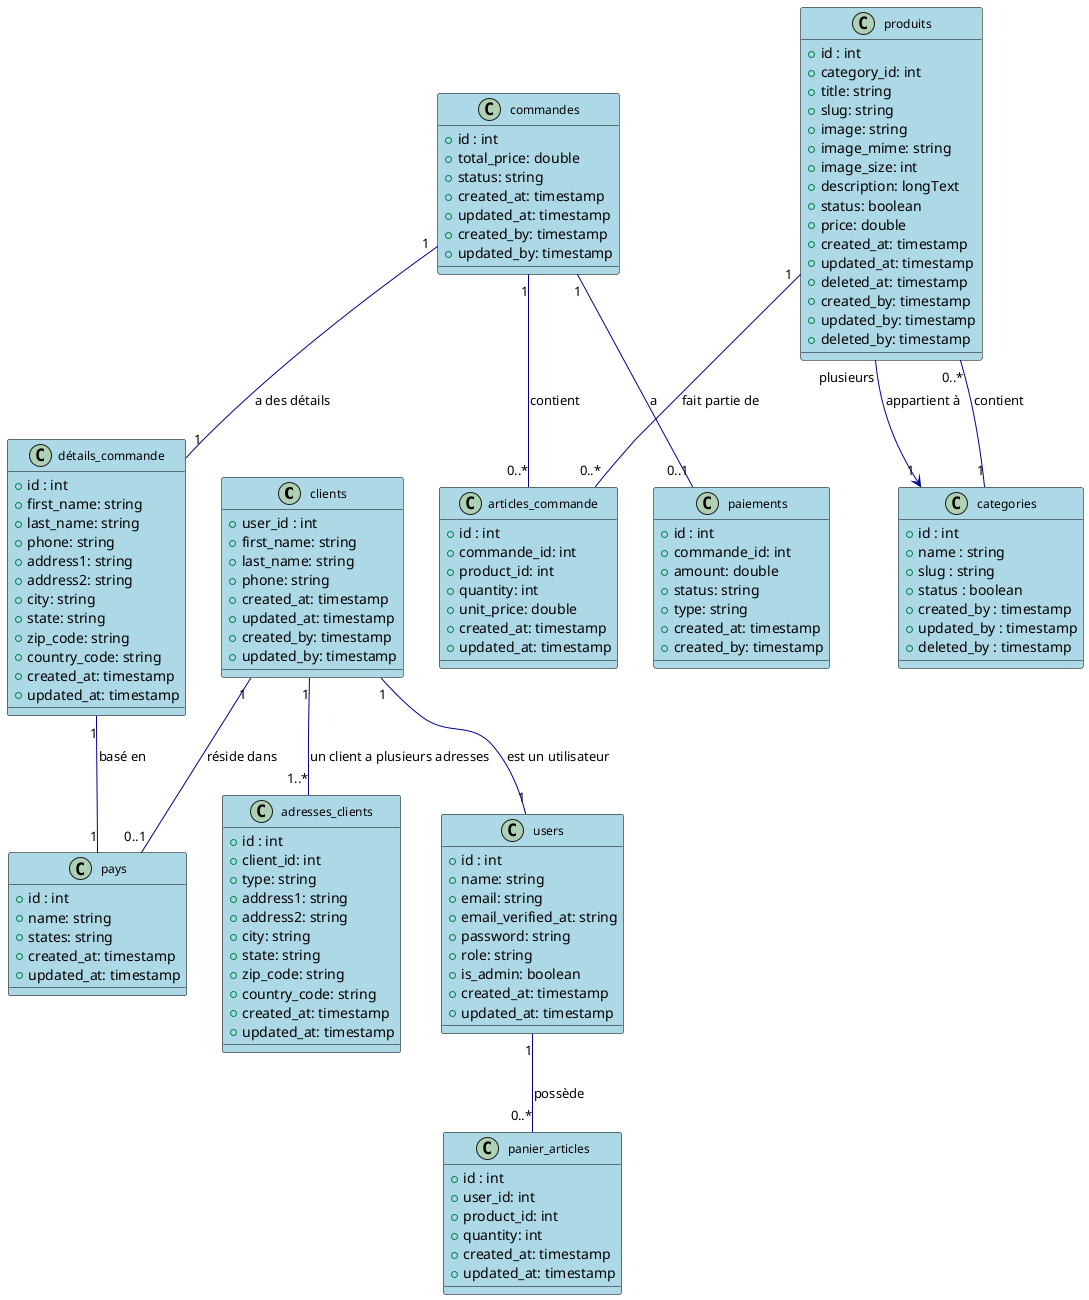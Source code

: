@startuml

skinparam class {
    BackgroundColor LightBlue
    ArrowColor DarkBlue
    BorderColor Black
    FontSize 12
}

class clients {
    +user_id : int
    +first_name: string
    +last_name: string
    +phone: string
    +created_at: timestamp
    +updated_at: timestamp
    +created_by: timestamp
    +updated_by: timestamp
}

clients "1" -- "1" users : est un utilisateur

class adresses_clients {
    +id : int
    +client_id: int
    +type: string
    +address1: string
    +address2: string
    +city: string
    +state: string
    +zip_code: string
    +country_code: string
    +created_at: timestamp
    +updated_at: timestamp
}

clients "1" -- "1..*" adresses_clients : un client a plusieurs adresses

class pays {
    +id : int
    +name: string
    +states: string
    +created_at: timestamp
    +updated_at: timestamp
}

class commandes {
    +id : int
    +total_price: double
    +status: string
    +created_at: timestamp
    +updated_at: timestamp
    +created_by: timestamp
    +updated_by: timestamp
}

class articles_commande {
    +id : int
    +commande_id: int
    +product_id: int
    +quantity: int
    +unit_price: double
    +created_at: timestamp
    +updated_at: timestamp
}

class détails_commande {
    +id : int
    +first_name: string
    +last_name: string
    +phone: string
    +address1: string
    +address2: string
    +city: string
    +state: string
    +zip_code: string
    +country_code: string
    +created_at: timestamp
    +updated_at: timestamp
}

commandes "1" -- "0..*" articles_commande : contient

produits "1" -- "0..*" articles_commande : fait partie de

class paiements {
    +id : int
    +commande_id: int
    +amount: double
    +status: string
    +type: string
    +created_at: timestamp
    +created_by: timestamp
}

commandes "1" -- "0..1" paiements : a

class categories {
    +id : int
    +name : string
    +slug : string
    +status : boolean
    +created_by : timestamp
    +updated_by : timestamp
    +deleted_by : timestamp
}

class produits {
    +id : int
    +category_id: int
    +title: string
    +slug: string
    +image: string
    +image_mime: string
    +image_size: int
    +description: longText
    +status: boolean
    +price: double
    +created_at: timestamp
    +updated_at: timestamp
    +deleted_at: timestamp
    +created_by: timestamp
    +updated_by: timestamp
    +deleted_by: timestamp
}

categories "1" -- "0..*" produits : contient
produits "plusieurs" --> "1" categories : appartient à

class users {
    +id : int
    +name: string
    +email: string
    +email_verified_at: string
    +password: string
    +role: string
    +is_admin: boolean
    +created_at: timestamp
    +updated_at: timestamp
}

class panier_articles {
    +id : int
    +user_id: int
    +product_id: int
    +quantity: int
    +created_at: timestamp
    +updated_at: timestamp
}

users "1" -- "0..*" panier_articles : possède

' Nouvelle Relations détectées pour les détails et les pays
clients "1" -- "0..1" pays : réside dans
commandes "1" -- "1" détails_commande : a des détails
détails_commande "1" -- "1" pays : basé en

@enduml
